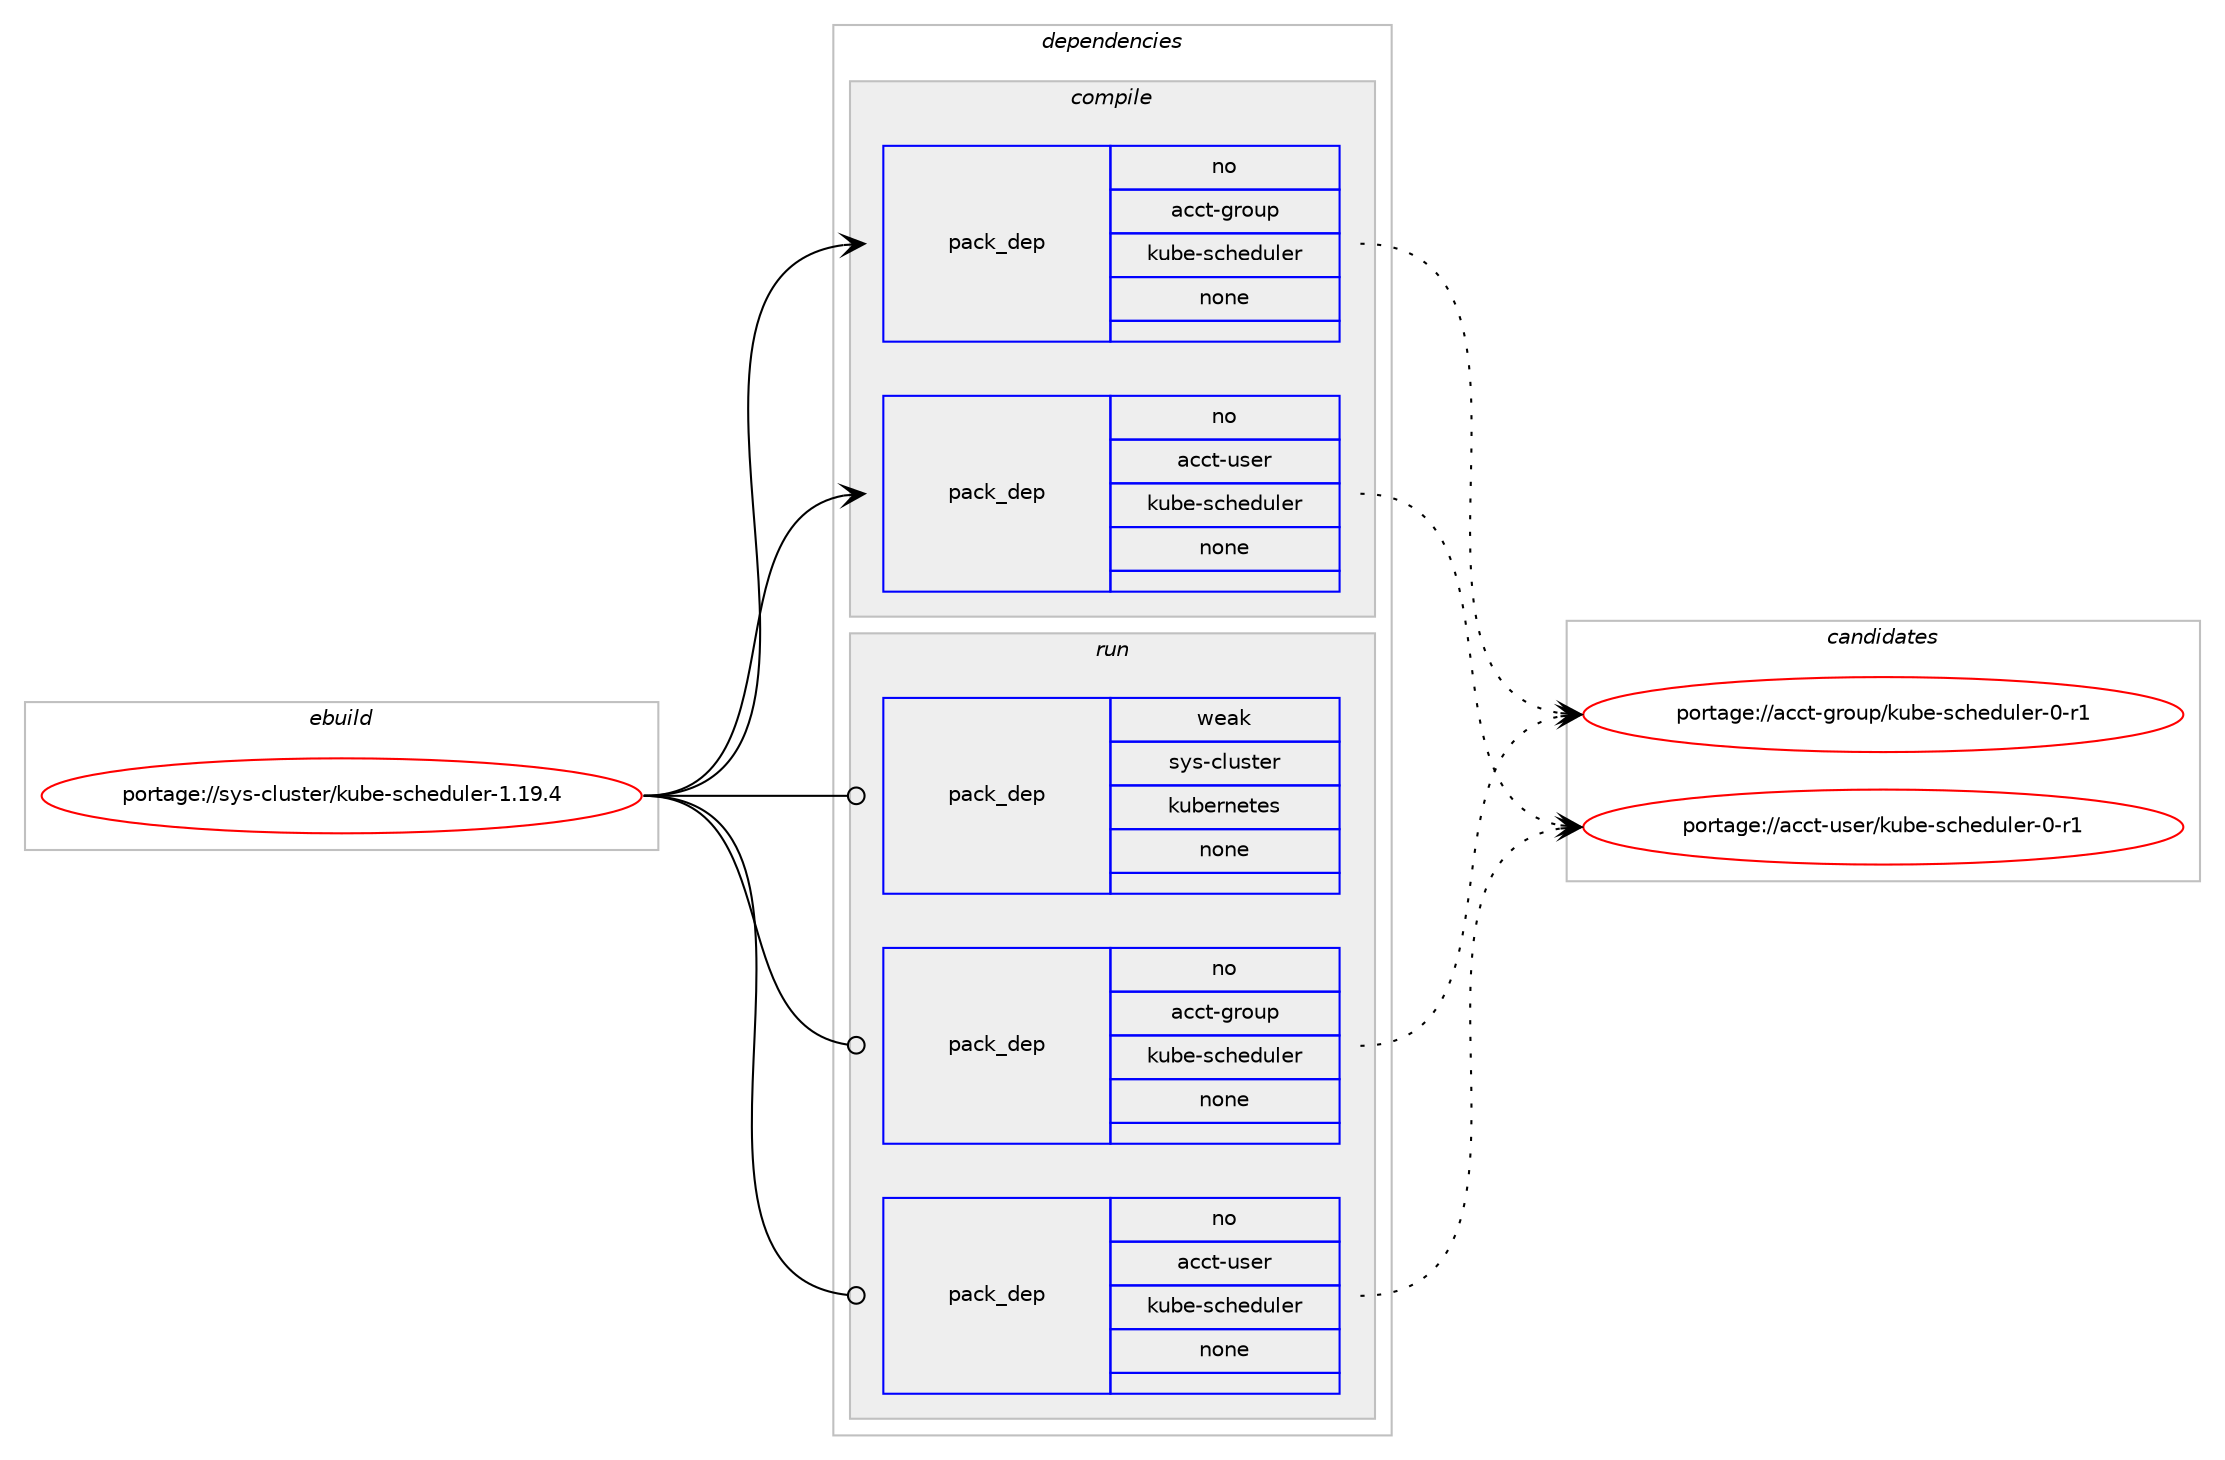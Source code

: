 digraph prolog {

# *************
# Graph options
# *************

newrank=true;
concentrate=true;
compound=true;
graph [rankdir=LR,fontname=Helvetica,fontsize=10,ranksep=1.5];#, ranksep=2.5, nodesep=0.2];
edge  [arrowhead=vee];
node  [fontname=Helvetica,fontsize=10];

# **********
# The ebuild
# **********

subgraph cluster_leftcol {
color=gray;
rank=same;
label=<<i>ebuild</i>>;
id [label="portage://sys-cluster/kube-scheduler-1.19.4", color=red, width=4, href="../sys-cluster/kube-scheduler-1.19.4.svg"];
}

# ****************
# The dependencies
# ****************

subgraph cluster_midcol {
color=gray;
label=<<i>dependencies</i>>;
subgraph cluster_compile {
fillcolor="#eeeeee";
style=filled;
label=<<i>compile</i>>;
subgraph pack2096 {
dependency2365 [label=<<TABLE BORDER="0" CELLBORDER="1" CELLSPACING="0" CELLPADDING="4" WIDTH="220"><TR><TD ROWSPAN="6" CELLPADDING="30">pack_dep</TD></TR><TR><TD WIDTH="110">no</TD></TR><TR><TD>acct-group</TD></TR><TR><TD>kube-scheduler</TD></TR><TR><TD>none</TD></TR><TR><TD></TD></TR></TABLE>>, shape=none, color=blue];
}
id:e -> dependency2365:w [weight=20,style="solid",arrowhead="vee"];
subgraph pack2097 {
dependency2366 [label=<<TABLE BORDER="0" CELLBORDER="1" CELLSPACING="0" CELLPADDING="4" WIDTH="220"><TR><TD ROWSPAN="6" CELLPADDING="30">pack_dep</TD></TR><TR><TD WIDTH="110">no</TD></TR><TR><TD>acct-user</TD></TR><TR><TD>kube-scheduler</TD></TR><TR><TD>none</TD></TR><TR><TD></TD></TR></TABLE>>, shape=none, color=blue];
}
id:e -> dependency2366:w [weight=20,style="solid",arrowhead="vee"];
}
subgraph cluster_compileandrun {
fillcolor="#eeeeee";
style=filled;
label=<<i>compile and run</i>>;
}
subgraph cluster_run {
fillcolor="#eeeeee";
style=filled;
label=<<i>run</i>>;
subgraph pack2098 {
dependency2367 [label=<<TABLE BORDER="0" CELLBORDER="1" CELLSPACING="0" CELLPADDING="4" WIDTH="220"><TR><TD ROWSPAN="6" CELLPADDING="30">pack_dep</TD></TR><TR><TD WIDTH="110">no</TD></TR><TR><TD>acct-group</TD></TR><TR><TD>kube-scheduler</TD></TR><TR><TD>none</TD></TR><TR><TD></TD></TR></TABLE>>, shape=none, color=blue];
}
id:e -> dependency2367:w [weight=20,style="solid",arrowhead="odot"];
subgraph pack2099 {
dependency2368 [label=<<TABLE BORDER="0" CELLBORDER="1" CELLSPACING="0" CELLPADDING="4" WIDTH="220"><TR><TD ROWSPAN="6" CELLPADDING="30">pack_dep</TD></TR><TR><TD WIDTH="110">no</TD></TR><TR><TD>acct-user</TD></TR><TR><TD>kube-scheduler</TD></TR><TR><TD>none</TD></TR><TR><TD></TD></TR></TABLE>>, shape=none, color=blue];
}
id:e -> dependency2368:w [weight=20,style="solid",arrowhead="odot"];
subgraph pack2100 {
dependency2369 [label=<<TABLE BORDER="0" CELLBORDER="1" CELLSPACING="0" CELLPADDING="4" WIDTH="220"><TR><TD ROWSPAN="6" CELLPADDING="30">pack_dep</TD></TR><TR><TD WIDTH="110">weak</TD></TR><TR><TD>sys-cluster</TD></TR><TR><TD>kubernetes</TD></TR><TR><TD>none</TD></TR><TR><TD></TD></TR></TABLE>>, shape=none, color=blue];
}
id:e -> dependency2369:w [weight=20,style="solid",arrowhead="odot"];
}
}

# **************
# The candidates
# **************

subgraph cluster_choices {
rank=same;
color=gray;
label=<<i>candidates</i>>;

subgraph choice2096 {
color=black;
nodesep=1;
choice979999116451031141111171124710711798101451159910410110011710810111445484511449 [label="portage://acct-group/kube-scheduler-0-r1", color=red, width=4,href="../acct-group/kube-scheduler-0-r1.svg"];
dependency2365:e -> choice979999116451031141111171124710711798101451159910410110011710810111445484511449:w [style=dotted,weight="100"];
}
subgraph choice2097 {
color=black;
nodesep=1;
choice979999116451171151011144710711798101451159910410110011710810111445484511449 [label="portage://acct-user/kube-scheduler-0-r1", color=red, width=4,href="../acct-user/kube-scheduler-0-r1.svg"];
dependency2366:e -> choice979999116451171151011144710711798101451159910410110011710810111445484511449:w [style=dotted,weight="100"];
}
subgraph choice2098 {
color=black;
nodesep=1;
choice979999116451031141111171124710711798101451159910410110011710810111445484511449 [label="portage://acct-group/kube-scheduler-0-r1", color=red, width=4,href="../acct-group/kube-scheduler-0-r1.svg"];
dependency2367:e -> choice979999116451031141111171124710711798101451159910410110011710810111445484511449:w [style=dotted,weight="100"];
}
subgraph choice2099 {
color=black;
nodesep=1;
choice979999116451171151011144710711798101451159910410110011710810111445484511449 [label="portage://acct-user/kube-scheduler-0-r1", color=red, width=4,href="../acct-user/kube-scheduler-0-r1.svg"];
dependency2368:e -> choice979999116451171151011144710711798101451159910410110011710810111445484511449:w [style=dotted,weight="100"];
}
subgraph choice2100 {
color=black;
nodesep=1;
}
}

}
